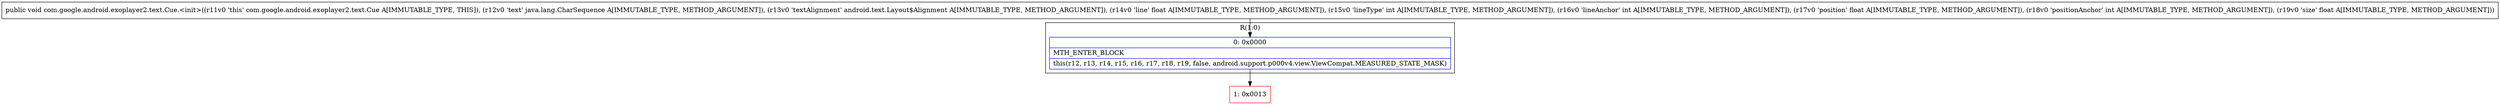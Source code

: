 digraph "CFG forcom.google.android.exoplayer2.text.Cue.\<init\>(Ljava\/lang\/CharSequence;Landroid\/text\/Layout$Alignment;FIIFIF)V" {
subgraph cluster_Region_319164018 {
label = "R(1:0)";
node [shape=record,color=blue];
Node_0 [shape=record,label="{0\:\ 0x0000|MTH_ENTER_BLOCK\l|this(r12, r13, r14, r15, r16, r17, r18, r19, false, android.support.p000v4.view.ViewCompat.MEASURED_STATE_MASK)\l}"];
}
Node_1 [shape=record,color=red,label="{1\:\ 0x0013}"];
MethodNode[shape=record,label="{public void com.google.android.exoplayer2.text.Cue.\<init\>((r11v0 'this' com.google.android.exoplayer2.text.Cue A[IMMUTABLE_TYPE, THIS]), (r12v0 'text' java.lang.CharSequence A[IMMUTABLE_TYPE, METHOD_ARGUMENT]), (r13v0 'textAlignment' android.text.Layout$Alignment A[IMMUTABLE_TYPE, METHOD_ARGUMENT]), (r14v0 'line' float A[IMMUTABLE_TYPE, METHOD_ARGUMENT]), (r15v0 'lineType' int A[IMMUTABLE_TYPE, METHOD_ARGUMENT]), (r16v0 'lineAnchor' int A[IMMUTABLE_TYPE, METHOD_ARGUMENT]), (r17v0 'position' float A[IMMUTABLE_TYPE, METHOD_ARGUMENT]), (r18v0 'positionAnchor' int A[IMMUTABLE_TYPE, METHOD_ARGUMENT]), (r19v0 'size' float A[IMMUTABLE_TYPE, METHOD_ARGUMENT])) }"];
MethodNode -> Node_0;
Node_0 -> Node_1;
}

